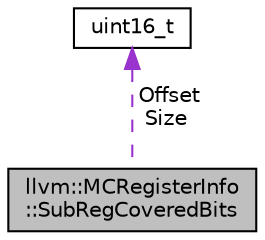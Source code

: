 digraph "llvm::MCRegisterInfo::SubRegCoveredBits"
{
 // LATEX_PDF_SIZE
  bgcolor="transparent";
  edge [fontname="Helvetica",fontsize="10",labelfontname="Helvetica",labelfontsize="10"];
  node [fontname="Helvetica",fontsize="10",shape="box"];
  Node1 [label="llvm::MCRegisterInfo\l::SubRegCoveredBits",height=0.2,width=0.4,color="black", fillcolor="grey75", style="filled", fontcolor="black",tooltip="SubRegCoveredBits - Emitted by tablegen: bit range covered by a subreg index, -1 in any being invalid..."];
  Node2 -> Node1 [dir="back",color="darkorchid3",fontsize="10",style="dashed",label=" Offset\nSize" ,fontname="Helvetica"];
  Node2 [label="uint16_t",height=0.2,width=0.4,color="black",tooltip=" "];
}
